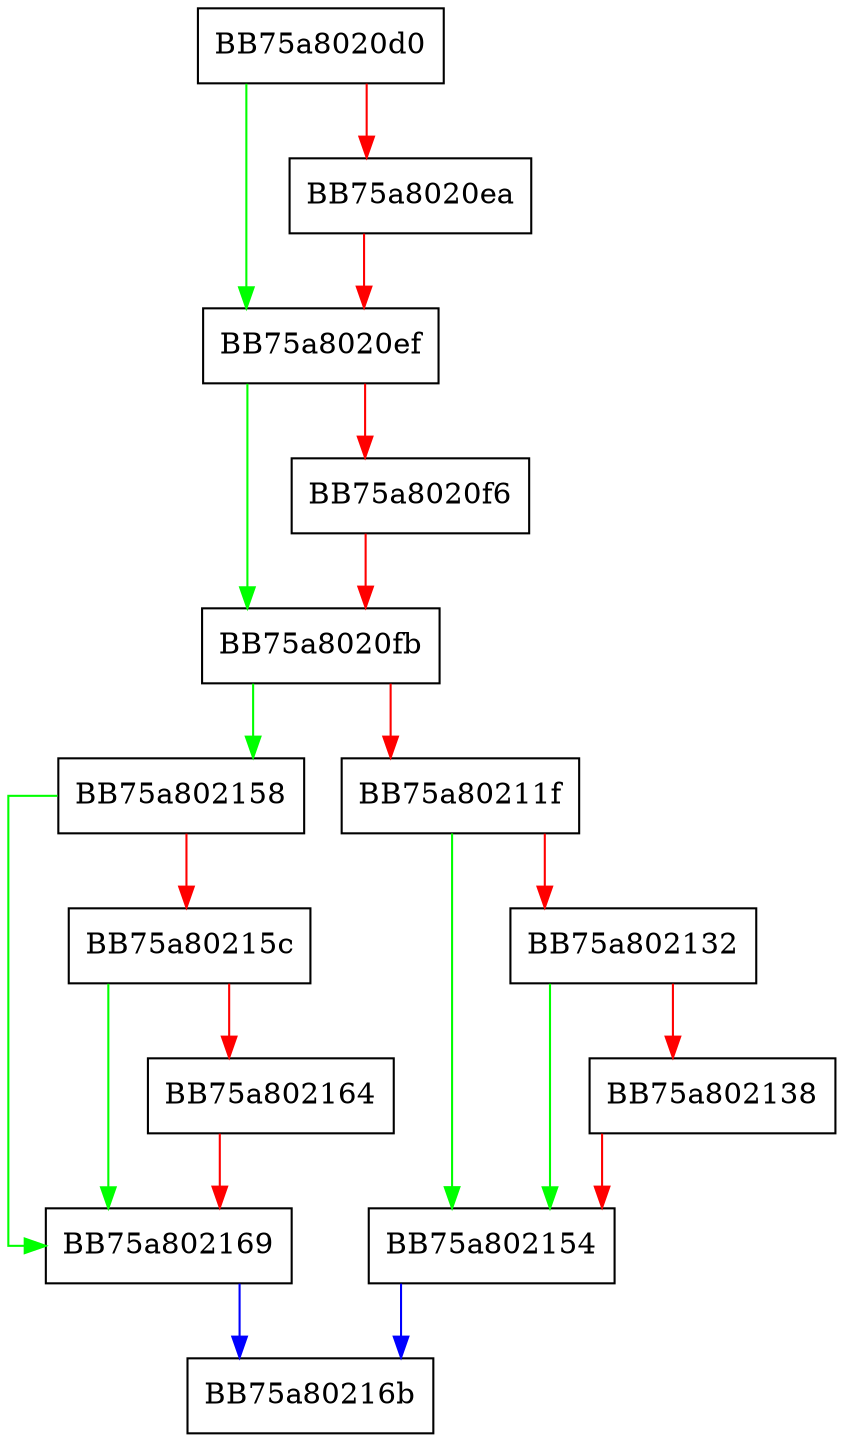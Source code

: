 digraph Update {
  node [shape="box"];
  graph [splines=ortho];
  BB75a8020d0 -> BB75a8020ef [color="green"];
  BB75a8020d0 -> BB75a8020ea [color="red"];
  BB75a8020ea -> BB75a8020ef [color="red"];
  BB75a8020ef -> BB75a8020fb [color="green"];
  BB75a8020ef -> BB75a8020f6 [color="red"];
  BB75a8020f6 -> BB75a8020fb [color="red"];
  BB75a8020fb -> BB75a802158 [color="green"];
  BB75a8020fb -> BB75a80211f [color="red"];
  BB75a80211f -> BB75a802154 [color="green"];
  BB75a80211f -> BB75a802132 [color="red"];
  BB75a802132 -> BB75a802154 [color="green"];
  BB75a802132 -> BB75a802138 [color="red"];
  BB75a802138 -> BB75a802154 [color="red"];
  BB75a802154 -> BB75a80216b [color="blue"];
  BB75a802158 -> BB75a802169 [color="green"];
  BB75a802158 -> BB75a80215c [color="red"];
  BB75a80215c -> BB75a802169 [color="green"];
  BB75a80215c -> BB75a802164 [color="red"];
  BB75a802164 -> BB75a802169 [color="red"];
  BB75a802169 -> BB75a80216b [color="blue"];
}